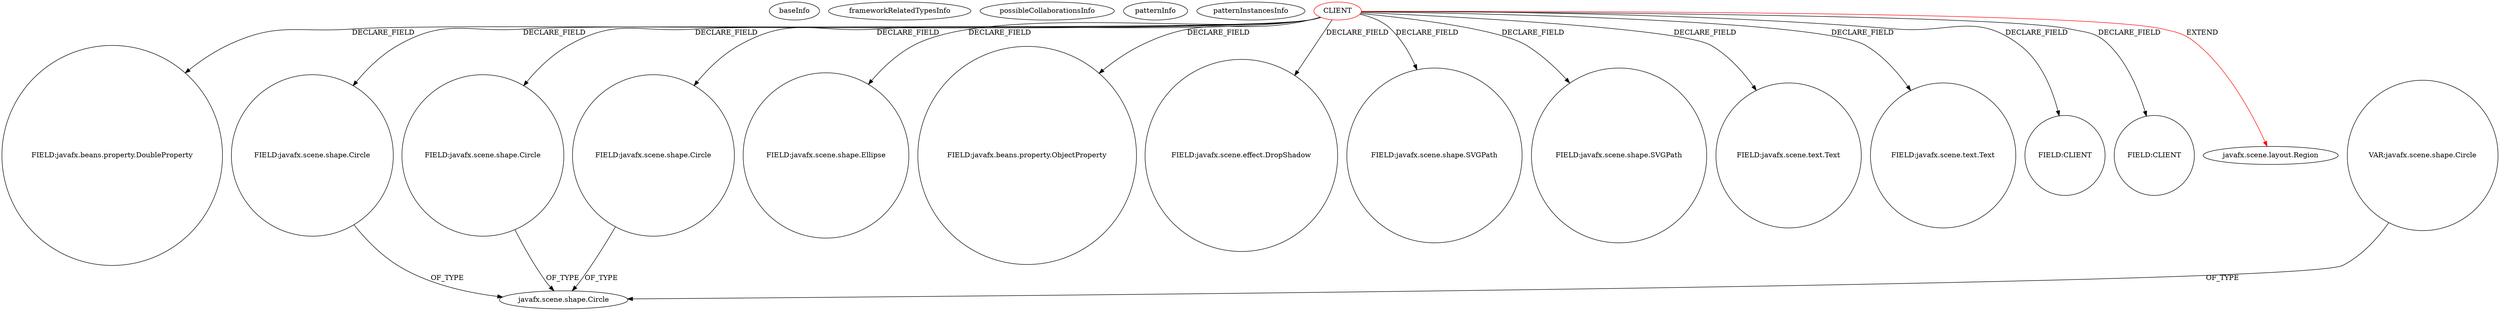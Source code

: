 digraph {
baseInfo[graphId=1371,category="pattern",isAnonymous=false,possibleRelation=false]
frameworkRelatedTypesInfo[0="javafx.scene.layout.Region"]
possibleCollaborationsInfo[]
patternInfo[frequency=2.0,patternRootClient=0]
patternInstancesInfo[0="MrLoNee-RadialFx~/MrLoNee-RadialFx/RadialFx-master/src/com/mrlonee/radialfx/thermostat/NestNoCss.java~NestNoCss~985",1="MrLoNee-RadialFx~/MrLoNee-RadialFx/RadialFx-master/src/com/mrlonee/radialfx/thermostat/Nest.java~Nest~992"]
54[label="FIELD:javafx.beans.property.DoubleProperty",vertexType="FIELD_DECLARATION",isFrameworkType=false,shape=circle]
0[label="CLIENT",vertexType="ROOT_CLIENT_CLASS_DECLARATION",isFrameworkType=false,color=red]
28[label="FIELD:javafx.scene.shape.Circle",vertexType="FIELD_DECLARATION",isFrameworkType=false,shape=circle]
32[label="FIELD:javafx.scene.shape.Circle",vertexType="FIELD_DECLARATION",isFrameworkType=false,shape=circle]
30[label="FIELD:javafx.scene.shape.Circle",vertexType="FIELD_DECLARATION",isFrameworkType=false,shape=circle]
34[label="FIELD:javafx.scene.shape.Ellipse",vertexType="FIELD_DECLARATION",isFrameworkType=false,shape=circle]
46[label="FIELD:javafx.beans.property.ObjectProperty",vertexType="FIELD_DECLARATION",isFrameworkType=false,shape=circle]
52[label="FIELD:javafx.scene.effect.DropShadow",vertexType="FIELD_DECLARATION",isFrameworkType=false,shape=circle]
36[label="FIELD:javafx.scene.shape.SVGPath",vertexType="FIELD_DECLARATION",isFrameworkType=false,shape=circle]
38[label="FIELD:javafx.scene.shape.SVGPath",vertexType="FIELD_DECLARATION",isFrameworkType=false,shape=circle]
20[label="FIELD:javafx.scene.text.Text",vertexType="FIELD_DECLARATION",isFrameworkType=false,shape=circle]
50[label="FIELD:javafx.scene.text.Text",vertexType="FIELD_DECLARATION",isFrameworkType=false,shape=circle]
22[label="FIELD:CLIENT",vertexType="FIELD_DECLARATION",isFrameworkType=false,shape=circle]
56[label="FIELD:CLIENT",vertexType="FIELD_DECLARATION",isFrameworkType=false,shape=circle]
1[label="javafx.scene.layout.Region",vertexType="FRAMEWORK_CLASS_TYPE",isFrameworkType=false]
27[label="javafx.scene.shape.Circle",vertexType="FRAMEWORK_CLASS_TYPE",isFrameworkType=false]
121[label="VAR:javafx.scene.shape.Circle",vertexType="VARIABLE_EXPRESION",isFrameworkType=false,shape=circle]
0->22[label="DECLARE_FIELD"]
0->52[label="DECLARE_FIELD"]
0->38[label="DECLARE_FIELD"]
0->1[label="EXTEND",color=red]
30->27[label="OF_TYPE"]
0->28[label="DECLARE_FIELD"]
0->46[label="DECLARE_FIELD"]
0->54[label="DECLARE_FIELD"]
0->30[label="DECLARE_FIELD"]
0->36[label="DECLARE_FIELD"]
121->27[label="OF_TYPE"]
0->34[label="DECLARE_FIELD"]
0->50[label="DECLARE_FIELD"]
32->27[label="OF_TYPE"]
0->56[label="DECLARE_FIELD"]
28->27[label="OF_TYPE"]
0->32[label="DECLARE_FIELD"]
0->20[label="DECLARE_FIELD"]
}
